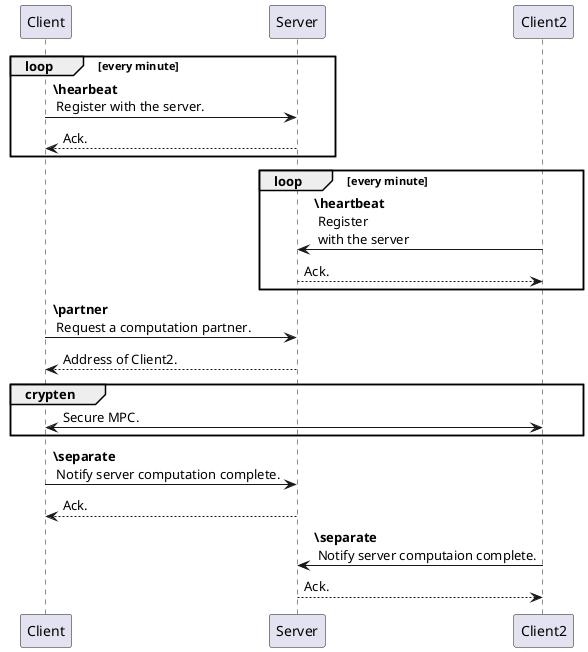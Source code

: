 @startuml
loop every minute
Client -> Server: **\hearbeat** \n Register with the server.
Server --> Client: Ack.
end

loop every minute
Client2 -> Server: **\heartbeat** \n Register \n with the server
Server --> Client2: Ack.
end

Client -> Server: **\partner** \n Request a computation partner.
Client <-- Server: Address of Client2.

group crypten
Client <-> Client2: Secure MPC.
end

Client -> Server: **\separate** \n Notify server computation complete.
Server --> Client: Ack.

Client2 -> Server: **\separate** \n Notify server computaion complete.
Server --> Client2: Ack.
@enduml

